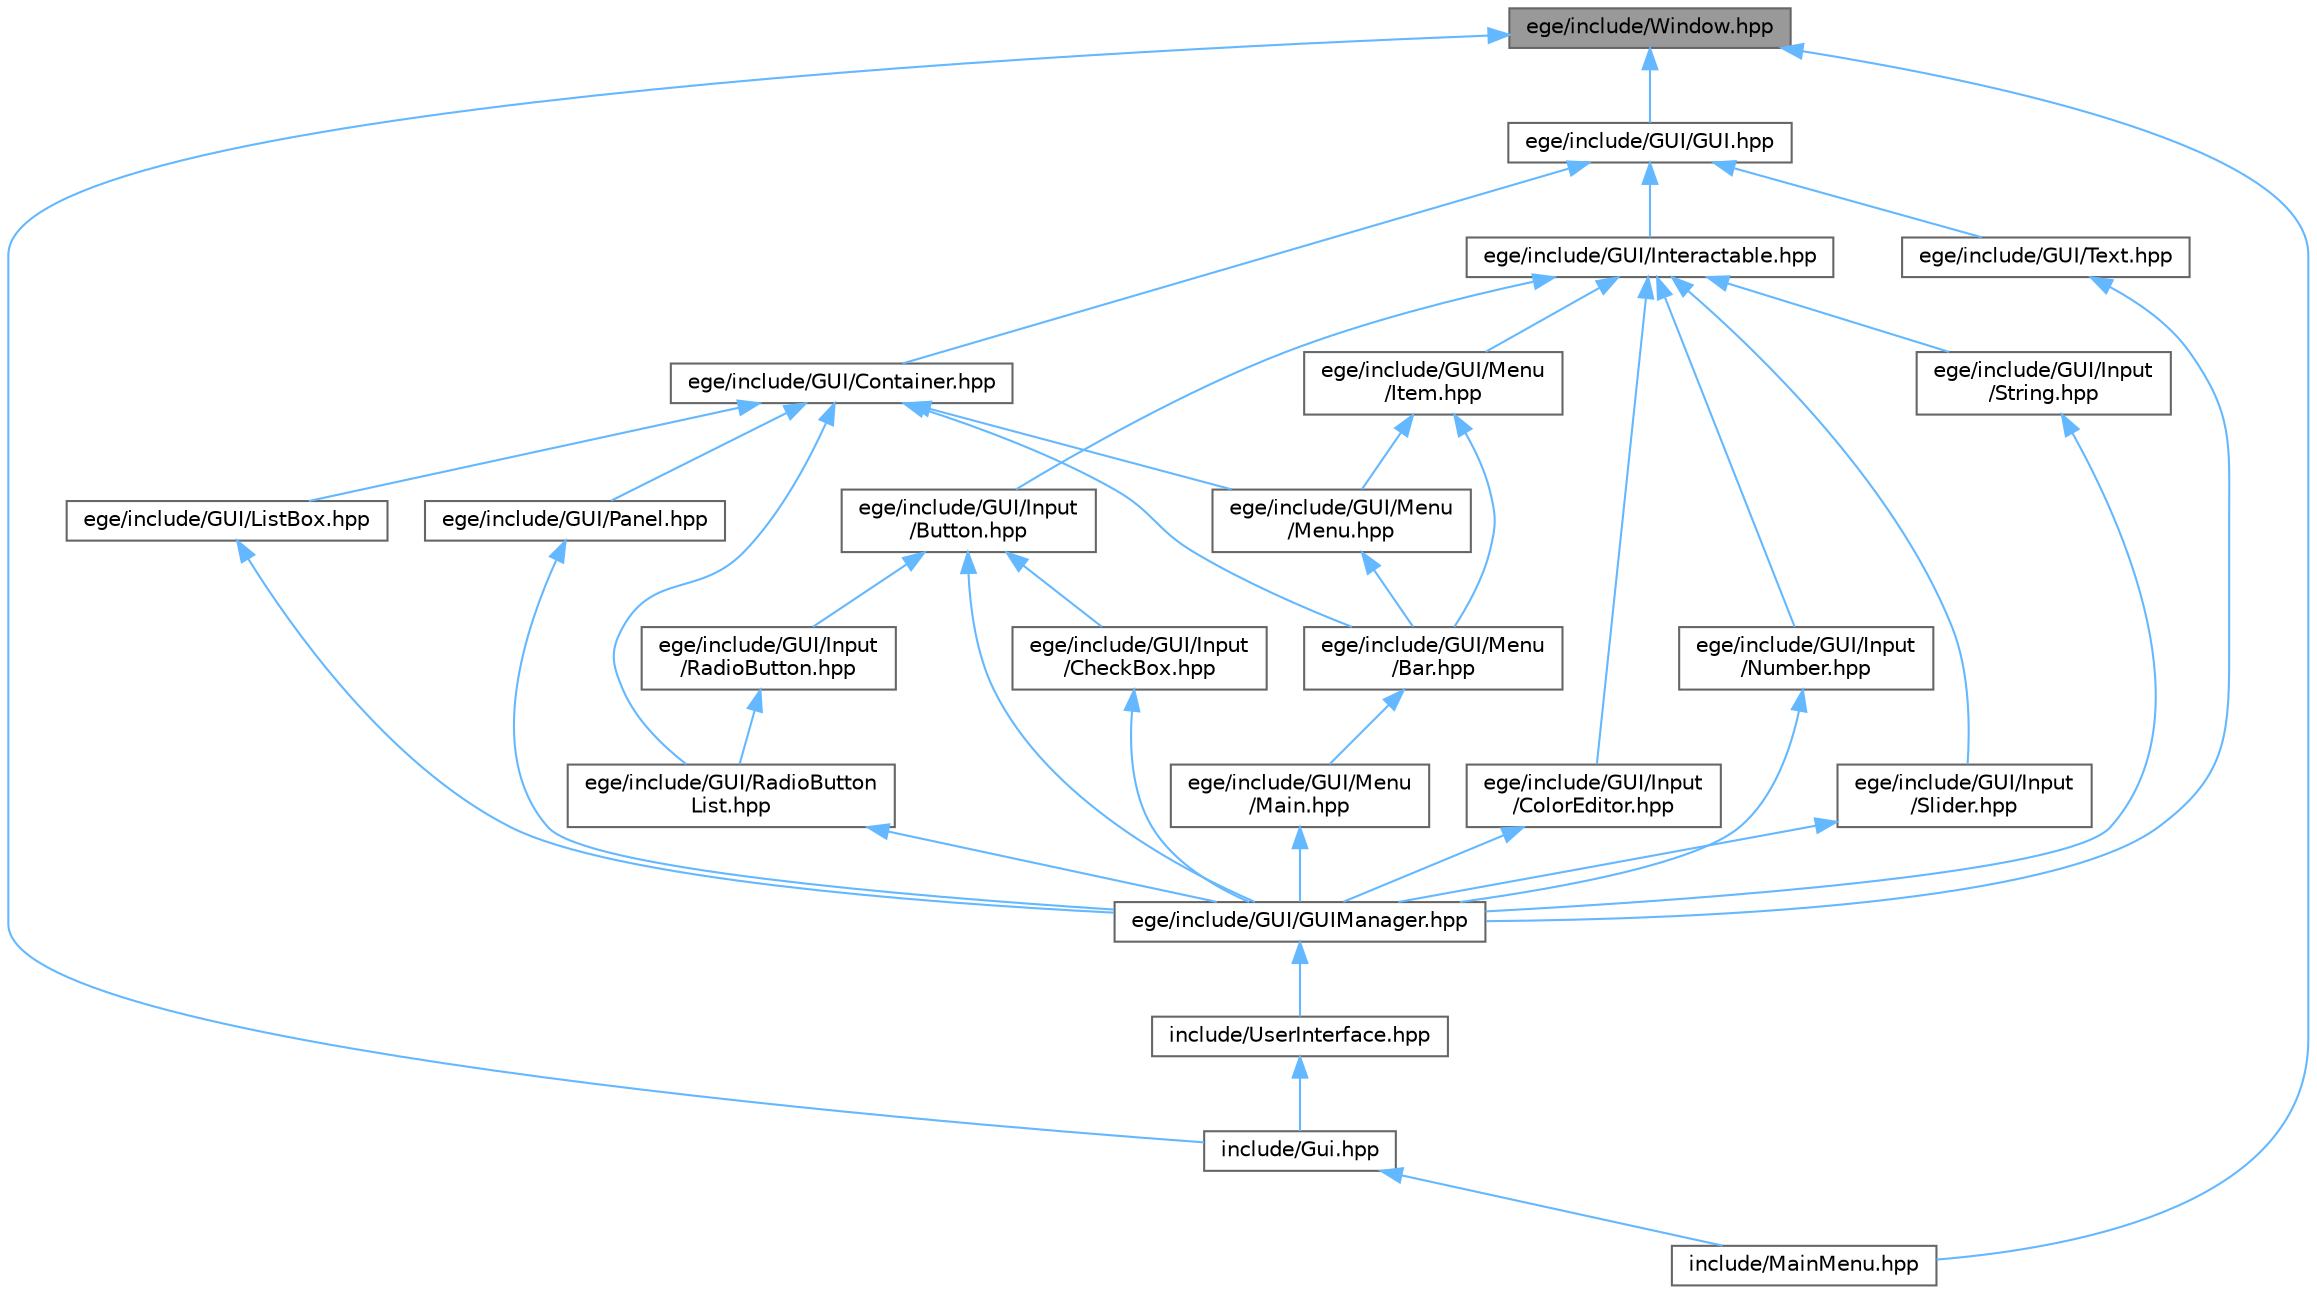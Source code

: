 digraph "ege/include/Window.hpp"
{
 // LATEX_PDF_SIZE
  bgcolor="transparent";
  edge [fontname=Helvetica,fontsize=10,labelfontname=Helvetica,labelfontsize=10];
  node [fontname=Helvetica,fontsize=10,shape=box,height=0.2,width=0.4];
  Node1 [id="Node000001",label="ege/include/Window.hpp",height=0.2,width=0.4,color="gray40", fillcolor="grey60", style="filled", fontcolor="black",tooltip="Contains the declaration of the Window class."];
  Node1 -> Node2 [id="edge39_Node000001_Node000002",dir="back",color="steelblue1",style="solid",tooltip=" "];
  Node2 [id="Node000002",label="ege/include/GUI/GUI.hpp",height=0.2,width=0.4,color="grey40", fillcolor="white", style="filled",URL="$GUI_8hpp.html",tooltip=" "];
  Node2 -> Node3 [id="edge40_Node000002_Node000003",dir="back",color="steelblue1",style="solid",tooltip=" "];
  Node3 [id="Node000003",label="ege/include/GUI/Container.hpp",height=0.2,width=0.4,color="grey40", fillcolor="white", style="filled",URL="$Container_8hpp.html",tooltip=" "];
  Node3 -> Node4 [id="edge41_Node000003_Node000004",dir="back",color="steelblue1",style="solid",tooltip=" "];
  Node4 [id="Node000004",label="ege/include/GUI/ListBox.hpp",height=0.2,width=0.4,color="grey40", fillcolor="white", style="filled",URL="$ListBox_8hpp.html",tooltip=" "];
  Node4 -> Node5 [id="edge42_Node000004_Node000005",dir="back",color="steelblue1",style="solid",tooltip=" "];
  Node5 [id="Node000005",label="ege/include/GUI/GUIManager.hpp",height=0.2,width=0.4,color="grey40", fillcolor="white", style="filled",URL="$GUIManager_8hpp.html",tooltip=" "];
  Node5 -> Node6 [id="edge43_Node000005_Node000006",dir="back",color="steelblue1",style="solid",tooltip=" "];
  Node6 [id="Node000006",label="include/UserInterface.hpp",height=0.2,width=0.4,color="grey40", fillcolor="white", style="filled",URL="$UserInterface_8hpp.html",tooltip=" "];
  Node6 -> Node7 [id="edge44_Node000006_Node000007",dir="back",color="steelblue1",style="solid",tooltip=" "];
  Node7 [id="Node000007",label="include/Gui.hpp",height=0.2,width=0.4,color="grey40", fillcolor="white", style="filled",URL="$Gui_8hpp.html",tooltip="Contains the declaration of the Gui class."];
  Node7 -> Node8 [id="edge45_Node000007_Node000008",dir="back",color="steelblue1",style="solid",tooltip=" "];
  Node8 [id="Node000008",label="include/MainMenu.hpp",height=0.2,width=0.4,color="grey40", fillcolor="white", style="filled",URL="$MainMenu_8hpp.html",tooltip=" "];
  Node3 -> Node9 [id="edge46_Node000003_Node000009",dir="back",color="steelblue1",style="solid",tooltip=" "];
  Node9 [id="Node000009",label="ege/include/GUI/Menu\l/Bar.hpp",height=0.2,width=0.4,color="grey40", fillcolor="white", style="filled",URL="$Bar_8hpp.html",tooltip=" "];
  Node9 -> Node10 [id="edge47_Node000009_Node000010",dir="back",color="steelblue1",style="solid",tooltip=" "];
  Node10 [id="Node000010",label="ege/include/GUI/Menu\l/Main.hpp",height=0.2,width=0.4,color="grey40", fillcolor="white", style="filled",URL="$Main_8hpp.html",tooltip=" "];
  Node10 -> Node5 [id="edge48_Node000010_Node000005",dir="back",color="steelblue1",style="solid",tooltip=" "];
  Node3 -> Node11 [id="edge49_Node000003_Node000011",dir="back",color="steelblue1",style="solid",tooltip=" "];
  Node11 [id="Node000011",label="ege/include/GUI/Menu\l/Menu.hpp",height=0.2,width=0.4,color="grey40", fillcolor="white", style="filled",URL="$Menu_8hpp.html",tooltip=" "];
  Node11 -> Node9 [id="edge50_Node000011_Node000009",dir="back",color="steelblue1",style="solid",tooltip=" "];
  Node3 -> Node12 [id="edge51_Node000003_Node000012",dir="back",color="steelblue1",style="solid",tooltip=" "];
  Node12 [id="Node000012",label="ege/include/GUI/Panel.hpp",height=0.2,width=0.4,color="grey40", fillcolor="white", style="filled",URL="$Panel_8hpp.html",tooltip=" "];
  Node12 -> Node5 [id="edge52_Node000012_Node000005",dir="back",color="steelblue1",style="solid",tooltip=" "];
  Node3 -> Node13 [id="edge53_Node000003_Node000013",dir="back",color="steelblue1",style="solid",tooltip=" "];
  Node13 [id="Node000013",label="ege/include/GUI/RadioButton\lList.hpp",height=0.2,width=0.4,color="grey40", fillcolor="white", style="filled",URL="$RadioButtonList_8hpp.html",tooltip=" "];
  Node13 -> Node5 [id="edge54_Node000013_Node000005",dir="back",color="steelblue1",style="solid",tooltip=" "];
  Node2 -> Node14 [id="edge55_Node000002_Node000014",dir="back",color="steelblue1",style="solid",tooltip=" "];
  Node14 [id="Node000014",label="ege/include/GUI/Interactable.hpp",height=0.2,width=0.4,color="grey40", fillcolor="white", style="filled",URL="$Interactable_8hpp.html",tooltip=" "];
  Node14 -> Node15 [id="edge56_Node000014_Node000015",dir="back",color="steelblue1",style="solid",tooltip=" "];
  Node15 [id="Node000015",label="ege/include/GUI/Input\l/Button.hpp",height=0.2,width=0.4,color="grey40", fillcolor="white", style="filled",URL="$Button_8hpp.html",tooltip=" "];
  Node15 -> Node5 [id="edge57_Node000015_Node000005",dir="back",color="steelblue1",style="solid",tooltip=" "];
  Node15 -> Node16 [id="edge58_Node000015_Node000016",dir="back",color="steelblue1",style="solid",tooltip=" "];
  Node16 [id="Node000016",label="ege/include/GUI/Input\l/CheckBox.hpp",height=0.2,width=0.4,color="grey40", fillcolor="white", style="filled",URL="$CheckBox_8hpp.html",tooltip=" "];
  Node16 -> Node5 [id="edge59_Node000016_Node000005",dir="back",color="steelblue1",style="solid",tooltip=" "];
  Node15 -> Node17 [id="edge60_Node000015_Node000017",dir="back",color="steelblue1",style="solid",tooltip=" "];
  Node17 [id="Node000017",label="ege/include/GUI/Input\l/RadioButton.hpp",height=0.2,width=0.4,color="grey40", fillcolor="white", style="filled",URL="$RadioButton_8hpp.html",tooltip=" "];
  Node17 -> Node13 [id="edge61_Node000017_Node000013",dir="back",color="steelblue1",style="solid",tooltip=" "];
  Node14 -> Node18 [id="edge62_Node000014_Node000018",dir="back",color="steelblue1",style="solid",tooltip=" "];
  Node18 [id="Node000018",label="ege/include/GUI/Input\l/ColorEditor.hpp",height=0.2,width=0.4,color="grey40", fillcolor="white", style="filled",URL="$ColorEditor_8hpp.html",tooltip=" "];
  Node18 -> Node5 [id="edge63_Node000018_Node000005",dir="back",color="steelblue1",style="solid",tooltip=" "];
  Node14 -> Node19 [id="edge64_Node000014_Node000019",dir="back",color="steelblue1",style="solid",tooltip=" "];
  Node19 [id="Node000019",label="ege/include/GUI/Input\l/Number.hpp",height=0.2,width=0.4,color="grey40", fillcolor="white", style="filled",URL="$Number_8hpp.html",tooltip=" "];
  Node19 -> Node5 [id="edge65_Node000019_Node000005",dir="back",color="steelblue1",style="solid",tooltip=" "];
  Node14 -> Node20 [id="edge66_Node000014_Node000020",dir="back",color="steelblue1",style="solid",tooltip=" "];
  Node20 [id="Node000020",label="ege/include/GUI/Input\l/Slider.hpp",height=0.2,width=0.4,color="grey40", fillcolor="white", style="filled",URL="$Slider_8hpp.html",tooltip=" "];
  Node20 -> Node5 [id="edge67_Node000020_Node000005",dir="back",color="steelblue1",style="solid",tooltip=" "];
  Node14 -> Node21 [id="edge68_Node000014_Node000021",dir="back",color="steelblue1",style="solid",tooltip=" "];
  Node21 [id="Node000021",label="ege/include/GUI/Input\l/String.hpp",height=0.2,width=0.4,color="grey40", fillcolor="white", style="filled",URL="$String_8hpp.html",tooltip=" "];
  Node21 -> Node5 [id="edge69_Node000021_Node000005",dir="back",color="steelblue1",style="solid",tooltip=" "];
  Node14 -> Node22 [id="edge70_Node000014_Node000022",dir="back",color="steelblue1",style="solid",tooltip=" "];
  Node22 [id="Node000022",label="ege/include/GUI/Menu\l/Item.hpp",height=0.2,width=0.4,color="grey40", fillcolor="white", style="filled",URL="$ege_2include_2GUI_2Menu_2Item_8hpp.html",tooltip=" "];
  Node22 -> Node9 [id="edge71_Node000022_Node000009",dir="back",color="steelblue1",style="solid",tooltip=" "];
  Node22 -> Node11 [id="edge72_Node000022_Node000011",dir="back",color="steelblue1",style="solid",tooltip=" "];
  Node2 -> Node23 [id="edge73_Node000002_Node000023",dir="back",color="steelblue1",style="solid",tooltip=" "];
  Node23 [id="Node000023",label="ege/include/GUI/Text.hpp",height=0.2,width=0.4,color="grey40", fillcolor="white", style="filled",URL="$Text_8hpp.html",tooltip=" "];
  Node23 -> Node5 [id="edge74_Node000023_Node000005",dir="back",color="steelblue1",style="solid",tooltip=" "];
  Node1 -> Node7 [id="edge75_Node000001_Node000007",dir="back",color="steelblue1",style="solid",tooltip=" "];
  Node1 -> Node8 [id="edge76_Node000001_Node000008",dir="back",color="steelblue1",style="solid",tooltip=" "];
}
